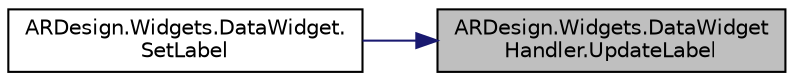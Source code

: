 digraph "ARDesign.Widgets.DataWidgetHandler.UpdateLabel"
{
 // LATEX_PDF_SIZE
  edge [fontname="Helvetica",fontsize="10",labelfontname="Helvetica",labelfontsize="10"];
  node [fontname="Helvetica",fontsize="10",shape=record];
  rankdir="RL";
  Node1 [label="ARDesign.Widgets.DataWidget\lHandler.UpdateLabel",height=0.2,width=0.4,color="black", fillcolor="grey75", style="filled", fontcolor="black",tooltip="Sets label of widget ot displat type of data"];
  Node1 -> Node2 [dir="back",color="midnightblue",fontsize="10",style="solid",fontname="Helvetica"];
  Node2 [label="ARDesign.Widgets.DataWidget.\lSetLabel",height=0.2,width=0.4,color="black", fillcolor="white", style="filled",URL="$class_a_r_design_1_1_widgets_1_1_data_widget.html#aed8d56e5c7af5b6959d23dfe5c03db55",tooltip="Manually sets the widget label"];
}
